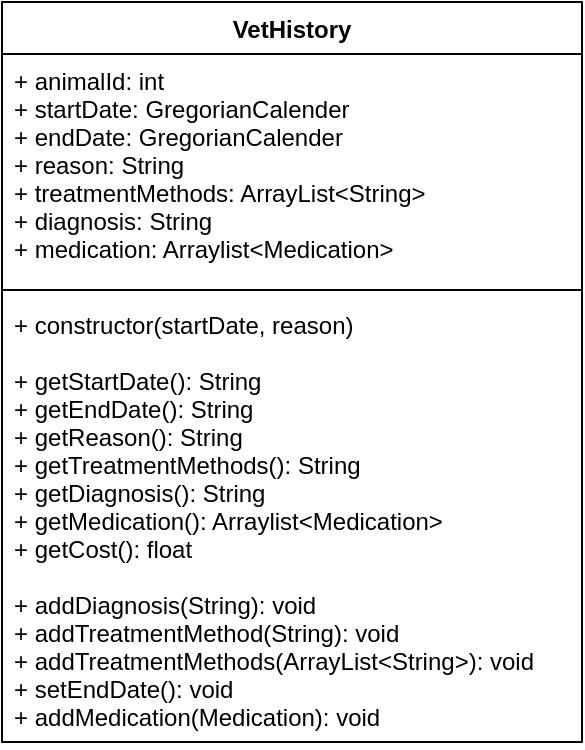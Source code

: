 <mxfile version="13.5.1" type="device"><diagram name="Page-1" id="e7e014a7-5840-1c2e-5031-d8a46d1fe8dd"><mxGraphModel dx="1088" dy="968" grid="1" gridSize="10" guides="0" tooltips="1" connect="1" arrows="1" fold="1" page="1" pageScale="1" pageWidth="1169" pageHeight="826" background="#ffffff" math="0" shadow="0"><root><mxCell id="0"/><mxCell id="1" parent="0"/><mxCell id="HjCp2WUZ1N9QjIe1UXmm-43" value="VetHistory" style="swimlane;fontStyle=1;align=center;verticalAlign=top;childLayout=stackLayout;horizontal=1;startSize=26;horizontalStack=0;resizeParent=1;resizeParentMax=0;resizeLast=0;collapsible=1;marginBottom=0;" parent="1" vertex="1"><mxGeometry x="470" y="210" width="290" height="370" as="geometry"><mxRectangle x="470" y="210" width="110" height="26" as="alternateBounds"/></mxGeometry></mxCell><mxCell id="HjCp2WUZ1N9QjIe1UXmm-44" value="+ animalId: int&#10;+ startDate: GregorianCalender&#10;+ endDate: GregorianCalender&#10;+ reason: String&#10;+ treatmentMethods: ArrayList&lt;String&gt;&#10;+ diagnosis: String&#10;+ medication: Arraylist&lt;Medication&gt;" style="text;strokeColor=none;fillColor=none;align=left;verticalAlign=top;spacingLeft=4;spacingRight=4;overflow=hidden;rotatable=0;points=[[0,0.5],[1,0.5]];portConstraint=eastwest;" parent="HjCp2WUZ1N9QjIe1UXmm-43" vertex="1"><mxGeometry y="26" width="290" height="114" as="geometry"/></mxCell><mxCell id="HjCp2WUZ1N9QjIe1UXmm-45" value="" style="line;strokeWidth=1;fillColor=none;align=left;verticalAlign=middle;spacingTop=-1;spacingLeft=3;spacingRight=3;rotatable=0;labelPosition=right;points=[];portConstraint=eastwest;" parent="HjCp2WUZ1N9QjIe1UXmm-43" vertex="1"><mxGeometry y="140" width="290" height="8" as="geometry"/></mxCell><mxCell id="HjCp2WUZ1N9QjIe1UXmm-46" value="+ constructor(startDate, reason)&#10;&#10;+ getStartDate(): String&#10;+ getEndDate(): String&#10;+ getReason(): String&#10;+ getTreatmentMethods(): String&#10;+ getDiagnosis(): String&#10;+ getMedication(): Arraylist&lt;Medication&gt;&#10;+ getCost(): float&#10;&#10;+ addDiagnosis(String): void&#10;+ addTreatmentMethod(String): void&#10;+ addTreatmentMethods(ArrayList&lt;String&gt;): void&#10;+ setEndDate(): void&#10;+ addMedication(Medication): void&#10;" style="text;strokeColor=none;fillColor=none;align=left;verticalAlign=top;spacingLeft=4;spacingRight=4;overflow=hidden;rotatable=0;points=[[0,0.5],[1,0.5]];portConstraint=eastwest;" parent="HjCp2WUZ1N9QjIe1UXmm-43" vertex="1"><mxGeometry y="148" width="290" height="222" as="geometry"/></mxCell></root></mxGraphModel></diagram></mxfile>